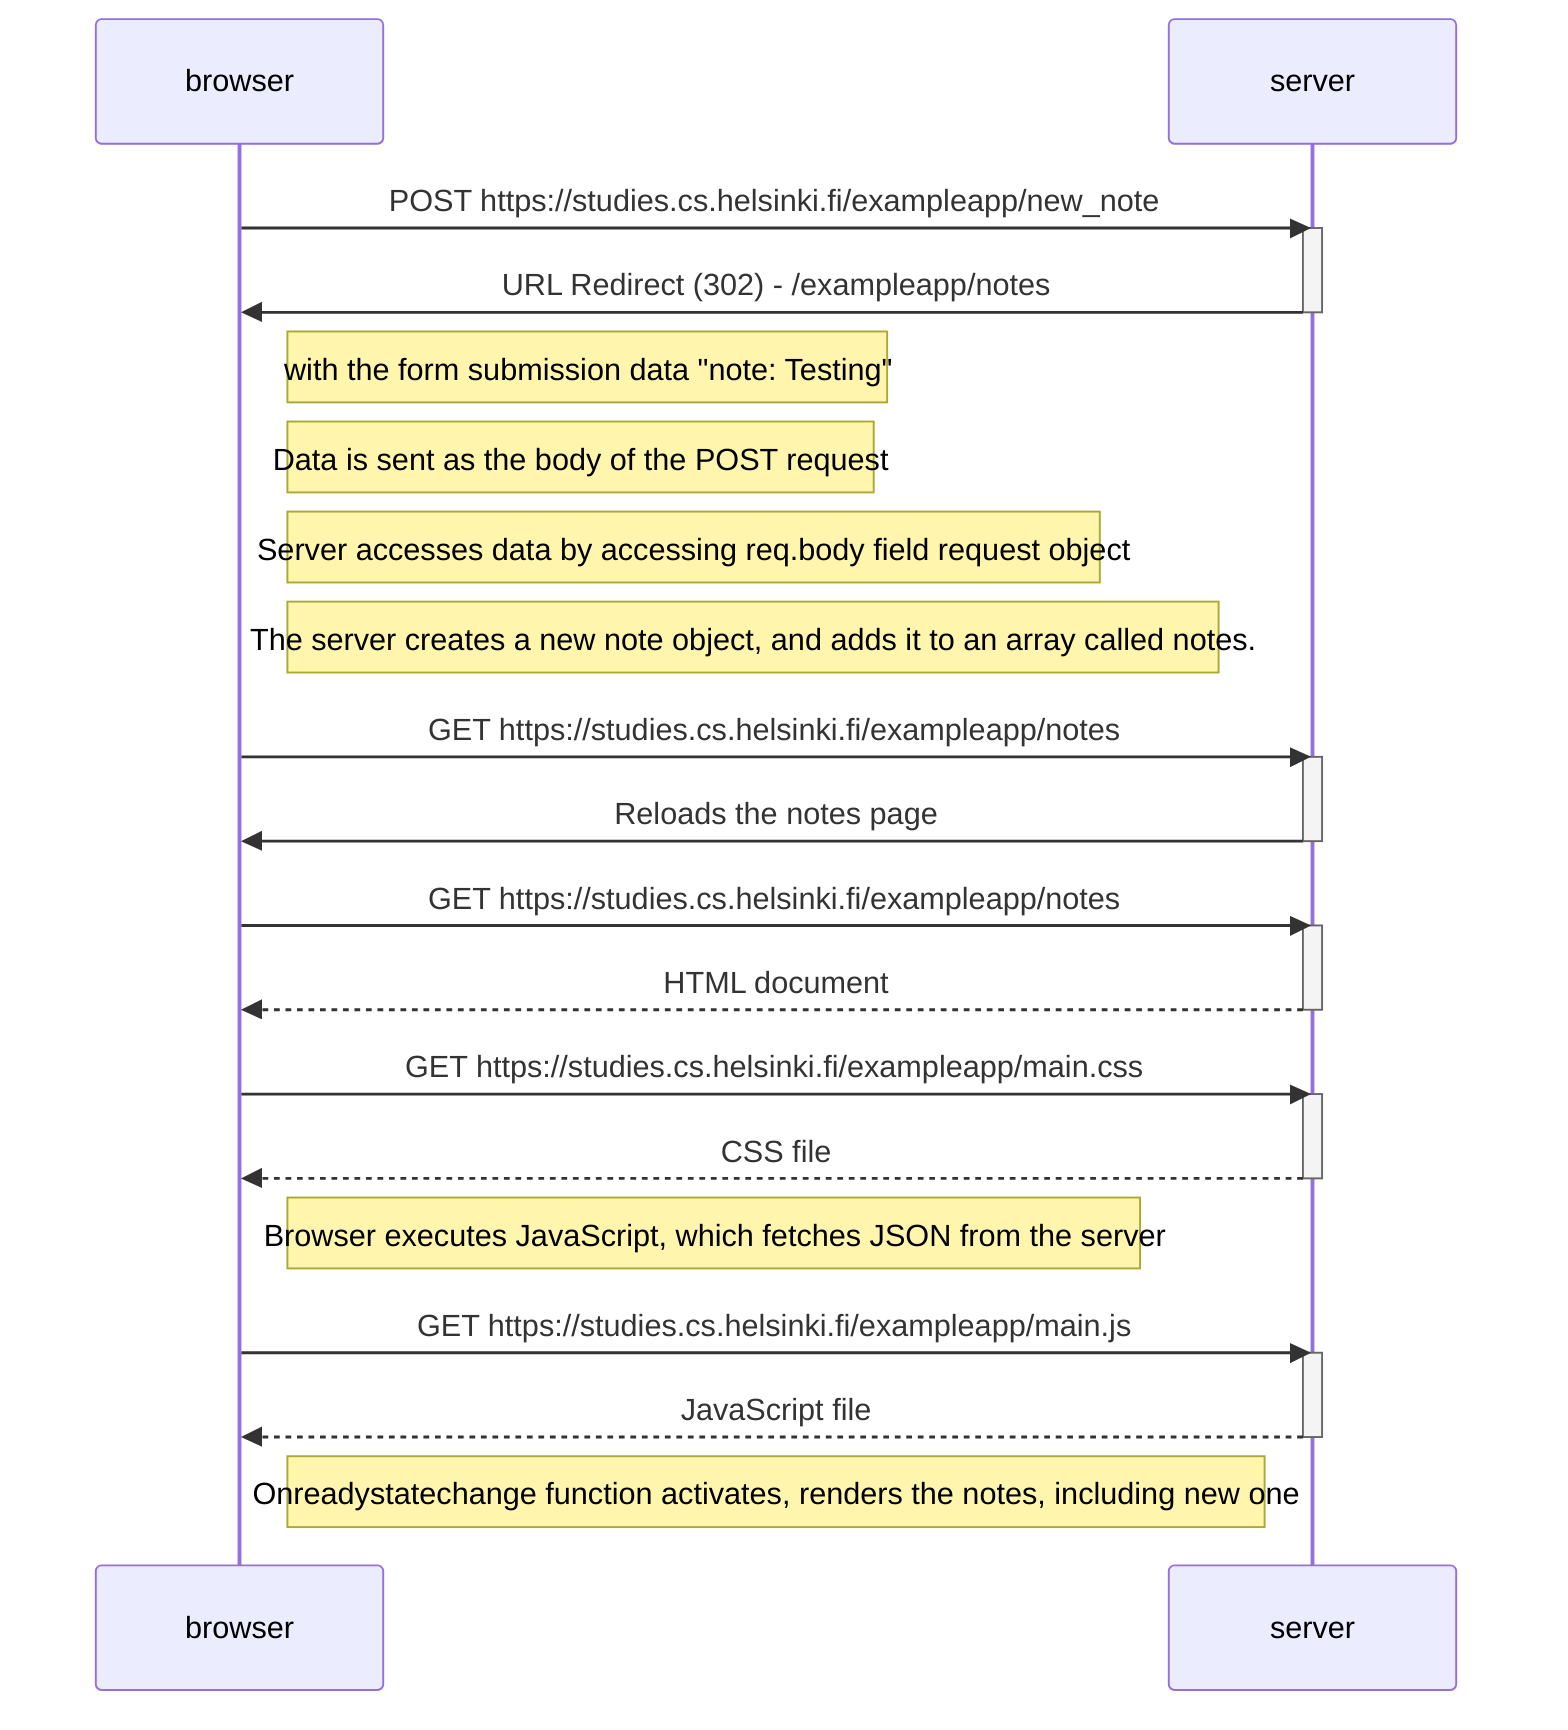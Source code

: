 sequenceDiagram
    participant browser
    participant server

    browser->>server: POST https://studies.cs.helsinki.fi/exampleapp/new_note
    activate server
    server->>browser: URL Redirect (302) - /exampleapp/notes
    deactivate server
    Note right of browser: with the form submission data "note: Testing"
    Note right of browser: Data is sent as the body of the POST request
    Note right of browser: Server accesses data by accessing req.body field request object
    Note right of browser: The server creates a new note object, and adds it to an array called notes. 

    browser->>server: GET https://studies.cs.helsinki.fi/exampleapp/notes
    activate server
    server->>browser: Reloads the notes page
    deactivate server

    browser->>server: GET https://studies.cs.helsinki.fi/exampleapp/notes
    activate server
    server-->>browser: HTML document
    deactivate server

    browser->>server: GET https://studies.cs.helsinki.fi/exampleapp/main.css
    activate server
    server-->>browser: CSS file
    deactivate server

    Note right of browser:  Browser executes JavaScript, which fetches JSON from the server 
    browser->>server: GET https://studies.cs.helsinki.fi/exampleapp/main.js
    activate server
    server-->>browser: JavaScript file
    deactivate server
    Note right of browser: Onreadystatechange function activates, renders the notes, including new one